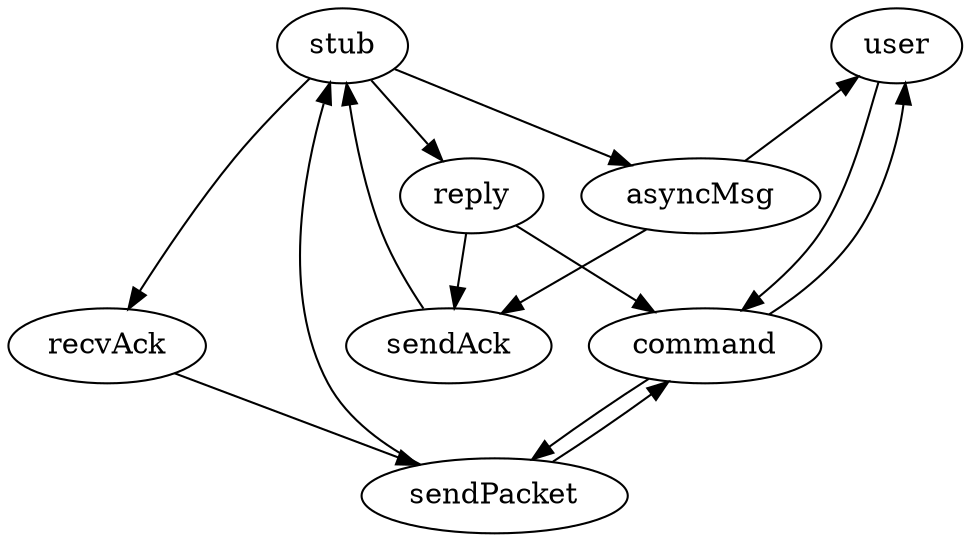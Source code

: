 digraph CommFlow
{
	user -> command;
	command -> user;
	command -> sendPacket;
	sendPacket -> stub;
	stub -> recvAck -> sendPacket -> command;
	stub -> reply -> command;
	reply -> sendAck;
	stub -> asyncMsg -> user;
	asyncMsg -> sendAck;
	sendAck -> stub;

	{rank=same; stub user}
}
